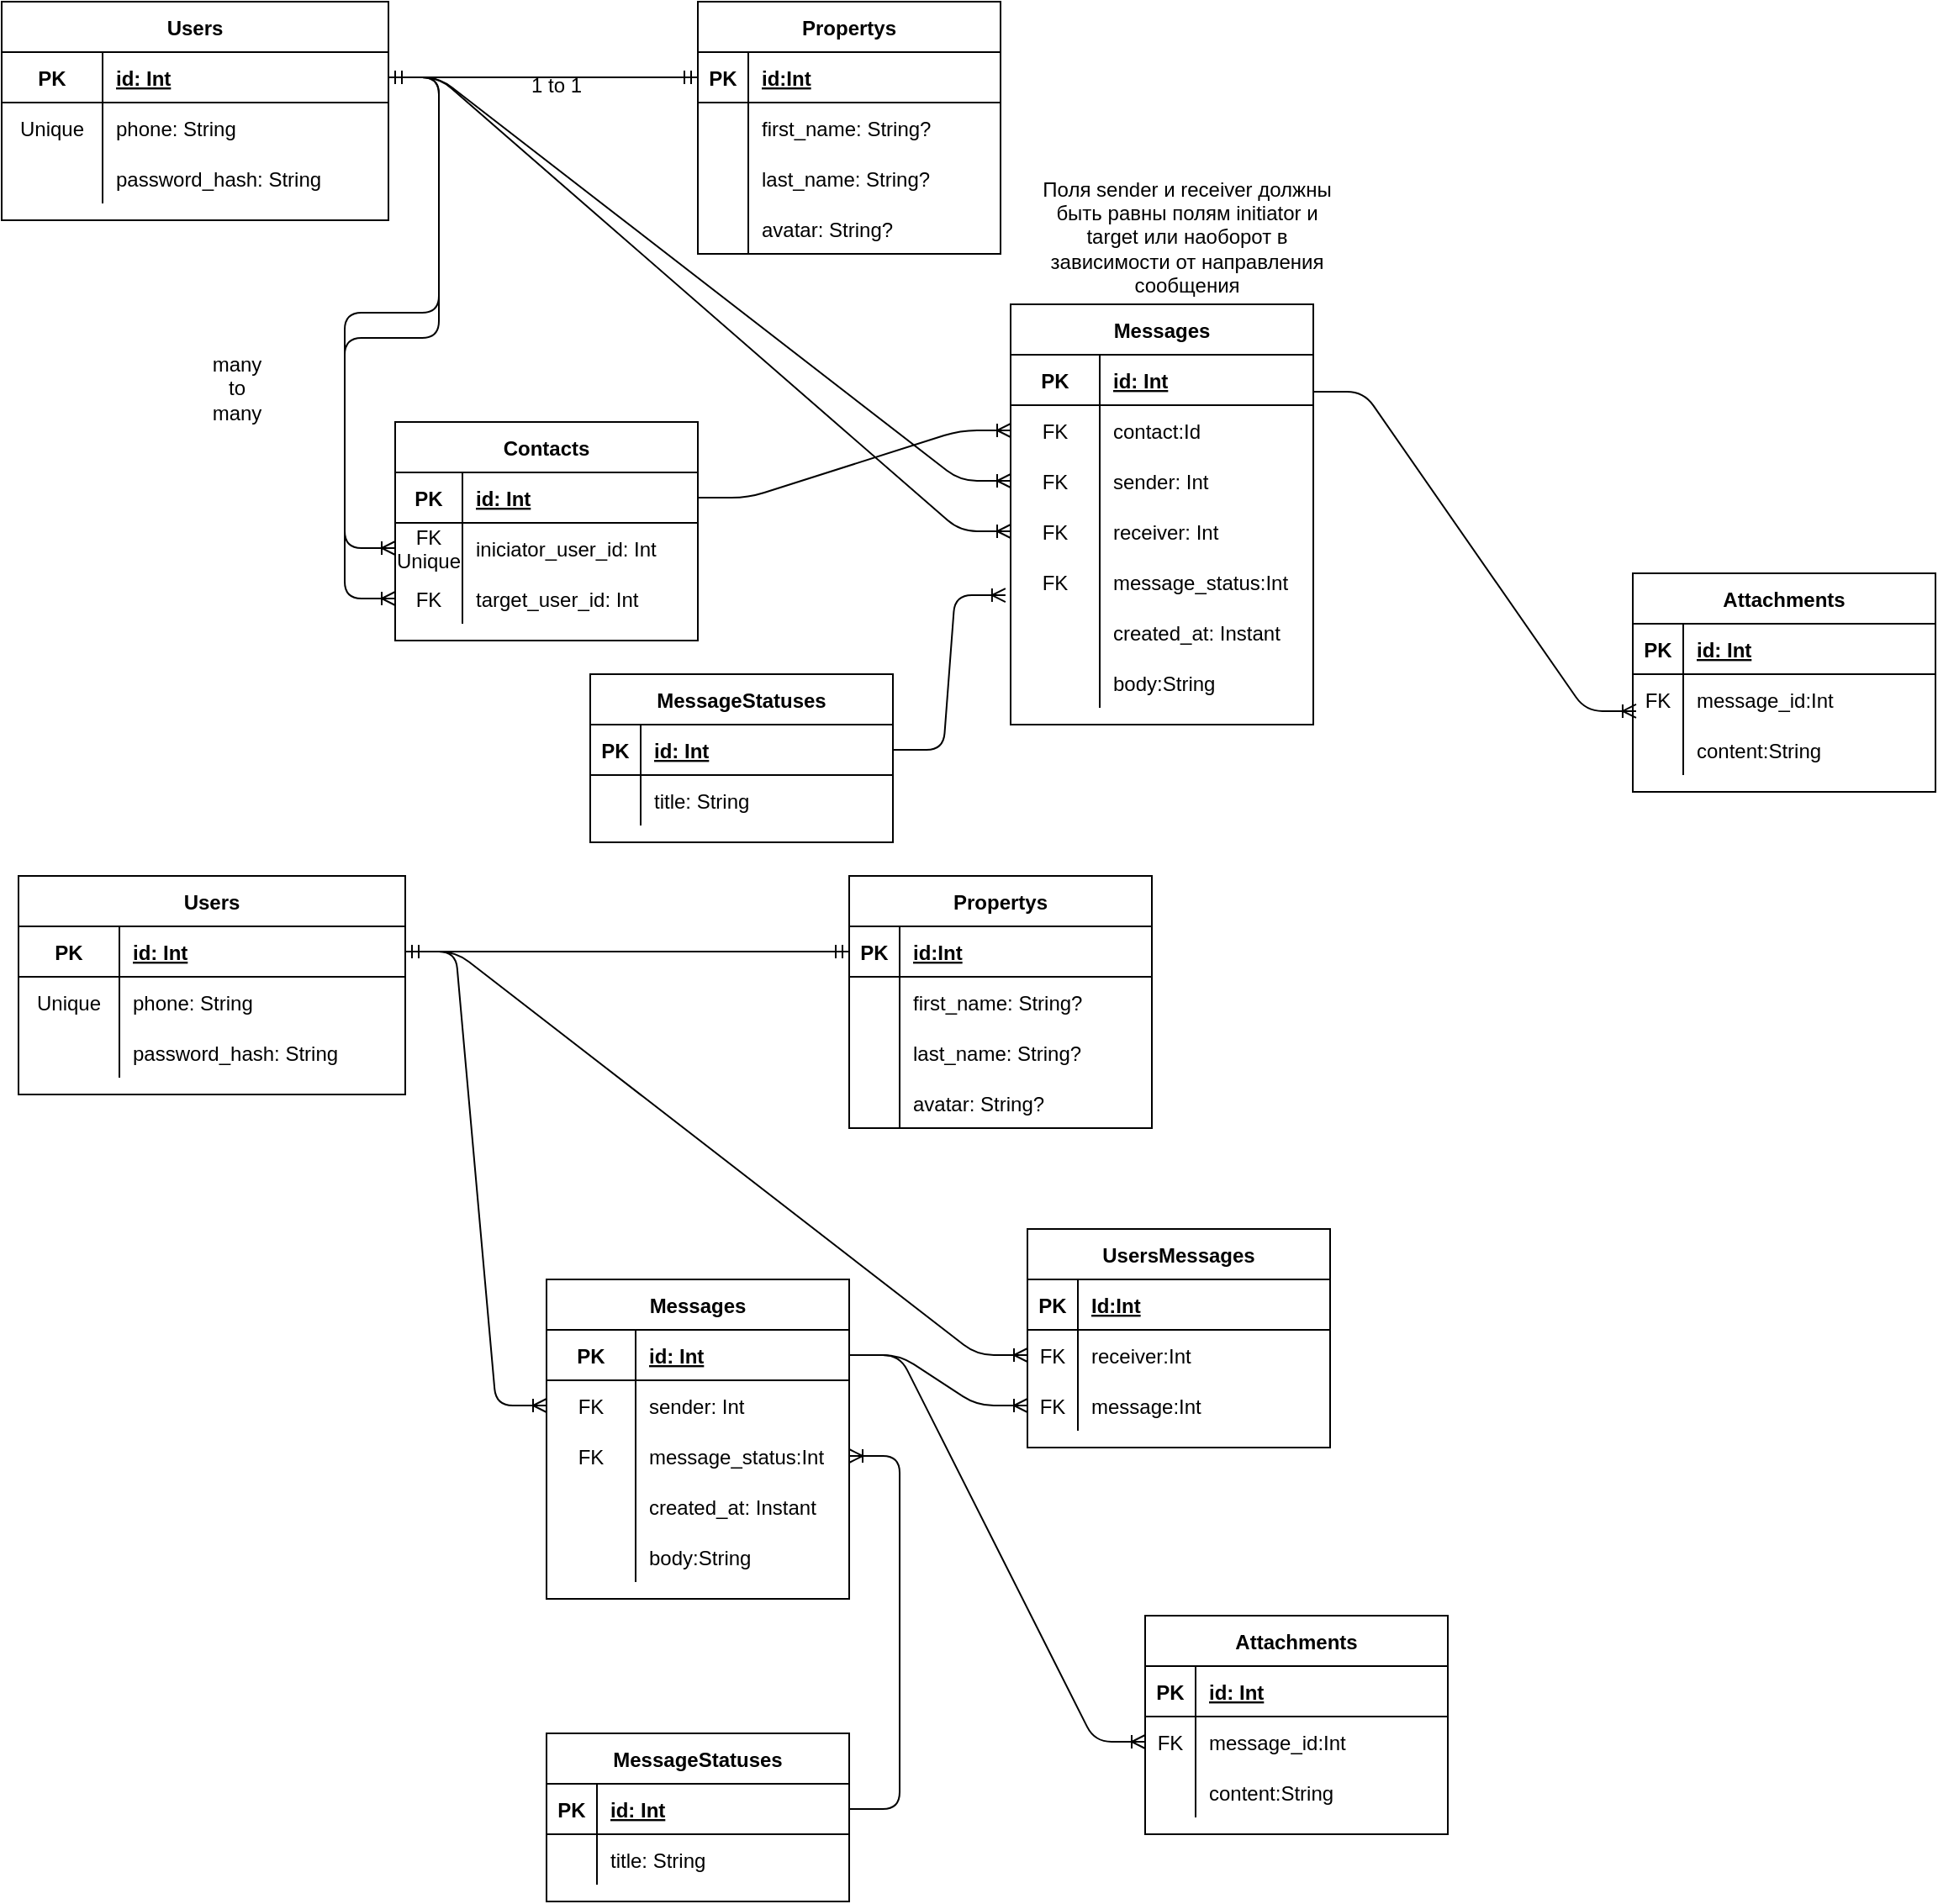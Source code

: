 <mxfile version="14.8.0" type="device"><diagram id="KFSCA-octiWMbHEE6VH0" name="Page-1"><mxGraphModel dx="2062" dy="1108" grid="1" gridSize="10" guides="1" tooltips="1" connect="1" arrows="1" fold="1" page="1" pageScale="1" pageWidth="827" pageHeight="1169" math="0" shadow="0"><root><mxCell id="0"/><mxCell id="1" parent="0"/><mxCell id="l3_LlBSA-koZEJz9eL80-1" value="Users" style="shape=table;startSize=30;container=1;collapsible=1;childLayout=tableLayout;fixedRows=1;rowLines=0;fontStyle=1;align=center;resizeLast=1;" parent="1" vertex="1"><mxGeometry width="230" height="130" as="geometry"/></mxCell><mxCell id="l3_LlBSA-koZEJz9eL80-2" value="" style="shape=partialRectangle;collapsible=0;dropTarget=0;pointerEvents=0;fillColor=none;top=0;left=0;bottom=1;right=0;points=[[0,0.5],[1,0.5]];portConstraint=eastwest;" parent="l3_LlBSA-koZEJz9eL80-1" vertex="1"><mxGeometry y="30" width="230" height="30" as="geometry"/></mxCell><mxCell id="l3_LlBSA-koZEJz9eL80-3" value="PK" style="shape=partialRectangle;connectable=0;fillColor=none;top=0;left=0;bottom=0;right=0;fontStyle=1;overflow=hidden;" parent="l3_LlBSA-koZEJz9eL80-2" vertex="1"><mxGeometry width="60" height="30" as="geometry"/></mxCell><mxCell id="l3_LlBSA-koZEJz9eL80-4" value="id: Int" style="shape=partialRectangle;connectable=0;fillColor=none;top=0;left=0;bottom=0;right=0;align=left;spacingLeft=6;fontStyle=5;overflow=hidden;" parent="l3_LlBSA-koZEJz9eL80-2" vertex="1"><mxGeometry x="60" width="170" height="30" as="geometry"/></mxCell><mxCell id="l3_LlBSA-koZEJz9eL80-5" value="" style="shape=partialRectangle;collapsible=0;dropTarget=0;pointerEvents=0;fillColor=none;top=0;left=0;bottom=0;right=0;points=[[0,0.5],[1,0.5]];portConstraint=eastwest;" parent="l3_LlBSA-koZEJz9eL80-1" vertex="1"><mxGeometry y="60" width="230" height="30" as="geometry"/></mxCell><mxCell id="l3_LlBSA-koZEJz9eL80-6" value="Unique" style="shape=partialRectangle;connectable=0;fillColor=none;top=0;left=0;bottom=0;right=0;editable=1;overflow=hidden;" parent="l3_LlBSA-koZEJz9eL80-5" vertex="1"><mxGeometry width="60" height="30" as="geometry"/></mxCell><mxCell id="l3_LlBSA-koZEJz9eL80-7" value="phone: String" style="shape=partialRectangle;connectable=0;fillColor=none;top=0;left=0;bottom=0;right=0;align=left;spacingLeft=6;overflow=hidden;" parent="l3_LlBSA-koZEJz9eL80-5" vertex="1"><mxGeometry x="60" width="170" height="30" as="geometry"/></mxCell><mxCell id="l3_LlBSA-koZEJz9eL80-23" value="" style="shape=partialRectangle;collapsible=0;dropTarget=0;pointerEvents=0;fillColor=none;top=0;left=0;bottom=0;right=0;points=[[0,0.5],[1,0.5]];portConstraint=eastwest;" parent="l3_LlBSA-koZEJz9eL80-1" vertex="1"><mxGeometry y="90" width="230" height="30" as="geometry"/></mxCell><mxCell id="l3_LlBSA-koZEJz9eL80-24" value="" style="shape=partialRectangle;connectable=0;fillColor=none;top=0;left=0;bottom=0;right=0;editable=1;overflow=hidden;" parent="l3_LlBSA-koZEJz9eL80-23" vertex="1"><mxGeometry width="60" height="30" as="geometry"/></mxCell><mxCell id="l3_LlBSA-koZEJz9eL80-25" value="password_hash: String" style="shape=partialRectangle;connectable=0;fillColor=none;top=0;left=0;bottom=0;right=0;align=left;spacingLeft=6;overflow=hidden;" parent="l3_LlBSA-koZEJz9eL80-23" vertex="1"><mxGeometry x="60" width="170" height="30" as="geometry"/></mxCell><mxCell id="l3_LlBSA-koZEJz9eL80-26" value="Attachments" style="shape=table;startSize=30;container=1;collapsible=1;childLayout=tableLayout;fixedRows=1;rowLines=0;fontStyle=1;align=center;resizeLast=1;" parent="1" vertex="1"><mxGeometry x="970" y="340" width="180" height="130" as="geometry"/></mxCell><mxCell id="l3_LlBSA-koZEJz9eL80-27" value="" style="shape=partialRectangle;collapsible=0;dropTarget=0;pointerEvents=0;fillColor=none;top=0;left=0;bottom=1;right=0;points=[[0,0.5],[1,0.5]];portConstraint=eastwest;" parent="l3_LlBSA-koZEJz9eL80-26" vertex="1"><mxGeometry y="30" width="180" height="30" as="geometry"/></mxCell><mxCell id="l3_LlBSA-koZEJz9eL80-28" value="PK" style="shape=partialRectangle;connectable=0;fillColor=none;top=0;left=0;bottom=0;right=0;fontStyle=1;overflow=hidden;" parent="l3_LlBSA-koZEJz9eL80-27" vertex="1"><mxGeometry width="30" height="30" as="geometry"/></mxCell><mxCell id="l3_LlBSA-koZEJz9eL80-29" value="id: Int" style="shape=partialRectangle;connectable=0;fillColor=none;top=0;left=0;bottom=0;right=0;align=left;spacingLeft=6;fontStyle=5;overflow=hidden;" parent="l3_LlBSA-koZEJz9eL80-27" vertex="1"><mxGeometry x="30" width="150" height="30" as="geometry"/></mxCell><mxCell id="l3_LlBSA-koZEJz9eL80-33" value="" style="shape=partialRectangle;collapsible=0;dropTarget=0;pointerEvents=0;fillColor=none;top=0;left=0;bottom=0;right=0;points=[[0,0.5],[1,0.5]];portConstraint=eastwest;" parent="l3_LlBSA-koZEJz9eL80-26" vertex="1"><mxGeometry y="60" width="180" height="30" as="geometry"/></mxCell><mxCell id="l3_LlBSA-koZEJz9eL80-34" value="FK" style="shape=partialRectangle;connectable=0;fillColor=none;top=0;left=0;bottom=0;right=0;editable=1;overflow=hidden;" parent="l3_LlBSA-koZEJz9eL80-33" vertex="1"><mxGeometry width="30" height="30" as="geometry"/></mxCell><mxCell id="l3_LlBSA-koZEJz9eL80-35" value="message_id:Int" style="shape=partialRectangle;connectable=0;fillColor=none;top=0;left=0;bottom=0;right=0;align=left;spacingLeft=6;overflow=hidden;" parent="l3_LlBSA-koZEJz9eL80-33" vertex="1"><mxGeometry x="30" width="150" height="30" as="geometry"/></mxCell><mxCell id="l3_LlBSA-koZEJz9eL80-30" value="" style="shape=partialRectangle;collapsible=0;dropTarget=0;pointerEvents=0;fillColor=none;top=0;left=0;bottom=0;right=0;points=[[0,0.5],[1,0.5]];portConstraint=eastwest;" parent="l3_LlBSA-koZEJz9eL80-26" vertex="1"><mxGeometry y="90" width="180" height="30" as="geometry"/></mxCell><mxCell id="l3_LlBSA-koZEJz9eL80-31" value="" style="shape=partialRectangle;connectable=0;fillColor=none;top=0;left=0;bottom=0;right=0;editable=1;overflow=hidden;" parent="l3_LlBSA-koZEJz9eL80-30" vertex="1"><mxGeometry width="30" height="30" as="geometry"/></mxCell><mxCell id="l3_LlBSA-koZEJz9eL80-32" value="content:String" style="shape=partialRectangle;connectable=0;fillColor=none;top=0;left=0;bottom=0;right=0;align=left;spacingLeft=6;overflow=hidden;" parent="l3_LlBSA-koZEJz9eL80-30" vertex="1"><mxGeometry x="30" width="150" height="30" as="geometry"/></mxCell><mxCell id="l3_LlBSA-koZEJz9eL80-53" value="Contacts" style="shape=table;startSize=30;container=1;collapsible=1;childLayout=tableLayout;fixedRows=1;rowLines=0;fontStyle=1;align=center;resizeLast=1;" parent="1" vertex="1"><mxGeometry x="234" y="250" width="180" height="130" as="geometry"/></mxCell><mxCell id="l3_LlBSA-koZEJz9eL80-54" value="" style="shape=partialRectangle;collapsible=0;dropTarget=0;pointerEvents=0;fillColor=none;top=0;left=0;bottom=1;right=0;points=[[0,0.5],[1,0.5]];portConstraint=eastwest;" parent="l3_LlBSA-koZEJz9eL80-53" vertex="1"><mxGeometry y="30" width="180" height="30" as="geometry"/></mxCell><mxCell id="l3_LlBSA-koZEJz9eL80-55" value="PK" style="shape=partialRectangle;connectable=0;fillColor=none;top=0;left=0;bottom=0;right=0;fontStyle=1;overflow=hidden;" parent="l3_LlBSA-koZEJz9eL80-54" vertex="1"><mxGeometry width="40" height="30" as="geometry"/></mxCell><mxCell id="l3_LlBSA-koZEJz9eL80-56" value="id: Int" style="shape=partialRectangle;connectable=0;fillColor=none;top=0;left=0;bottom=0;right=0;align=left;spacingLeft=6;fontStyle=5;overflow=hidden;" parent="l3_LlBSA-koZEJz9eL80-54" vertex="1"><mxGeometry x="40" width="140" height="30" as="geometry"/></mxCell><mxCell id="l3_LlBSA-koZEJz9eL80-57" value="" style="shape=partialRectangle;collapsible=0;dropTarget=0;pointerEvents=0;fillColor=none;top=0;left=0;bottom=0;right=0;points=[[0,0.5],[1,0.5]];portConstraint=eastwest;" parent="l3_LlBSA-koZEJz9eL80-53" vertex="1"><mxGeometry y="60" width="180" height="30" as="geometry"/></mxCell><mxCell id="l3_LlBSA-koZEJz9eL80-58" value="FK&#xA;Unique&#xA;" style="shape=partialRectangle;connectable=0;fillColor=none;top=0;left=0;bottom=0;right=0;editable=1;overflow=hidden;" parent="l3_LlBSA-koZEJz9eL80-57" vertex="1"><mxGeometry width="40" height="30" as="geometry"/></mxCell><mxCell id="l3_LlBSA-koZEJz9eL80-59" value="iniciator_user_id: Int" style="shape=partialRectangle;connectable=0;fillColor=none;top=0;left=0;bottom=0;right=0;align=left;spacingLeft=6;overflow=hidden;" parent="l3_LlBSA-koZEJz9eL80-57" vertex="1"><mxGeometry x="40" width="140" height="30" as="geometry"/></mxCell><mxCell id="l3_LlBSA-koZEJz9eL80-80" value="" style="shape=partialRectangle;collapsible=0;dropTarget=0;pointerEvents=0;fillColor=none;top=0;left=0;bottom=0;right=0;points=[[0,0.5],[1,0.5]];portConstraint=eastwest;" parent="l3_LlBSA-koZEJz9eL80-53" vertex="1"><mxGeometry y="90" width="180" height="30" as="geometry"/></mxCell><mxCell id="l3_LlBSA-koZEJz9eL80-81" value="FK" style="shape=partialRectangle;connectable=0;fillColor=none;top=0;left=0;bottom=0;right=0;fontStyle=0;overflow=hidden;" parent="l3_LlBSA-koZEJz9eL80-80" vertex="1"><mxGeometry width="40" height="30" as="geometry"/></mxCell><mxCell id="l3_LlBSA-koZEJz9eL80-82" value="target_user_id: Int" style="shape=partialRectangle;connectable=0;fillColor=none;top=0;left=0;bottom=0;right=0;align=left;spacingLeft=6;fontStyle=0;overflow=hidden;" parent="l3_LlBSA-koZEJz9eL80-80" vertex="1"><mxGeometry x="40" width="140" height="30" as="geometry"/></mxCell><mxCell id="l3_LlBSA-koZEJz9eL80-66" value="MessageStatuses" style="shape=table;startSize=30;container=1;collapsible=1;childLayout=tableLayout;fixedRows=1;rowLines=0;fontStyle=1;align=center;resizeLast=1;" parent="1" vertex="1"><mxGeometry x="350" y="400" width="180" height="100" as="geometry"/></mxCell><mxCell id="l3_LlBSA-koZEJz9eL80-67" value="" style="shape=partialRectangle;collapsible=0;dropTarget=0;pointerEvents=0;fillColor=none;top=0;left=0;bottom=1;right=0;points=[[0,0.5],[1,0.5]];portConstraint=eastwest;" parent="l3_LlBSA-koZEJz9eL80-66" vertex="1"><mxGeometry y="30" width="180" height="30" as="geometry"/></mxCell><mxCell id="l3_LlBSA-koZEJz9eL80-68" value="PK" style="shape=partialRectangle;connectable=0;fillColor=none;top=0;left=0;bottom=0;right=0;fontStyle=1;overflow=hidden;" parent="l3_LlBSA-koZEJz9eL80-67" vertex="1"><mxGeometry width="30" height="30" as="geometry"/></mxCell><mxCell id="l3_LlBSA-koZEJz9eL80-69" value="id: Int" style="shape=partialRectangle;connectable=0;fillColor=none;top=0;left=0;bottom=0;right=0;align=left;spacingLeft=6;fontStyle=5;overflow=hidden;" parent="l3_LlBSA-koZEJz9eL80-67" vertex="1"><mxGeometry x="30" width="150" height="30" as="geometry"/></mxCell><mxCell id="l3_LlBSA-koZEJz9eL80-70" value="" style="shape=partialRectangle;collapsible=0;dropTarget=0;pointerEvents=0;fillColor=none;top=0;left=0;bottom=0;right=0;points=[[0,0.5],[1,0.5]];portConstraint=eastwest;" parent="l3_LlBSA-koZEJz9eL80-66" vertex="1"><mxGeometry y="60" width="180" height="30" as="geometry"/></mxCell><mxCell id="l3_LlBSA-koZEJz9eL80-71" value="" style="shape=partialRectangle;connectable=0;fillColor=none;top=0;left=0;bottom=0;right=0;editable=1;overflow=hidden;" parent="l3_LlBSA-koZEJz9eL80-70" vertex="1"><mxGeometry width="30" height="30" as="geometry"/></mxCell><mxCell id="l3_LlBSA-koZEJz9eL80-72" value="title: String" style="shape=partialRectangle;connectable=0;fillColor=none;top=0;left=0;bottom=0;right=0;align=left;spacingLeft=6;overflow=hidden;" parent="l3_LlBSA-koZEJz9eL80-70" vertex="1"><mxGeometry x="30" width="150" height="30" as="geometry"/></mxCell><mxCell id="l3_LlBSA-koZEJz9eL80-85" value="Messages" style="shape=table;startSize=30;container=1;collapsible=1;childLayout=tableLayout;fixedRows=1;rowLines=0;fontStyle=1;align=center;resizeLast=1;" parent="1" vertex="1"><mxGeometry x="600" y="180" width="180" height="250" as="geometry"/></mxCell><mxCell id="l3_LlBSA-koZEJz9eL80-86" value="" style="shape=partialRectangle;collapsible=0;dropTarget=0;pointerEvents=0;fillColor=none;top=0;left=0;bottom=1;right=0;points=[[0,0.5],[1,0.5]];portConstraint=eastwest;" parent="l3_LlBSA-koZEJz9eL80-85" vertex="1"><mxGeometry y="30" width="180" height="30" as="geometry"/></mxCell><mxCell id="l3_LlBSA-koZEJz9eL80-87" value="PK" style="shape=partialRectangle;connectable=0;fillColor=none;top=0;left=0;bottom=0;right=0;fontStyle=1;overflow=hidden;" parent="l3_LlBSA-koZEJz9eL80-86" vertex="1"><mxGeometry width="53" height="30" as="geometry"/></mxCell><mxCell id="l3_LlBSA-koZEJz9eL80-88" value="id: Int" style="shape=partialRectangle;connectable=0;fillColor=none;top=0;left=0;bottom=0;right=0;align=left;spacingLeft=6;fontStyle=5;overflow=hidden;" parent="l3_LlBSA-koZEJz9eL80-86" vertex="1"><mxGeometry x="53" width="127" height="30" as="geometry"/></mxCell><mxCell id="l3_LlBSA-koZEJz9eL80-95" value="" style="shape=partialRectangle;collapsible=0;dropTarget=0;pointerEvents=0;fillColor=none;top=0;left=0;bottom=0;right=0;points=[[0,0.5],[1,0.5]];portConstraint=eastwest;" parent="l3_LlBSA-koZEJz9eL80-85" vertex="1"><mxGeometry y="60" width="180" height="30" as="geometry"/></mxCell><mxCell id="l3_LlBSA-koZEJz9eL80-96" value="FK" style="shape=partialRectangle;connectable=0;fillColor=none;top=0;left=0;bottom=0;right=0;editable=1;overflow=hidden;" parent="l3_LlBSA-koZEJz9eL80-95" vertex="1"><mxGeometry width="53" height="30" as="geometry"/></mxCell><mxCell id="l3_LlBSA-koZEJz9eL80-97" value="contact:Id" style="shape=partialRectangle;connectable=0;fillColor=none;top=0;left=0;bottom=0;right=0;align=left;spacingLeft=6;overflow=hidden;" parent="l3_LlBSA-koZEJz9eL80-95" vertex="1"><mxGeometry x="53" width="127" height="30" as="geometry"/></mxCell><mxCell id="l3_LlBSA-koZEJz9eL80-92" value="" style="shape=partialRectangle;collapsible=0;dropTarget=0;pointerEvents=0;fillColor=none;top=0;left=0;bottom=0;right=0;points=[[0,0.5],[1,0.5]];portConstraint=eastwest;" parent="l3_LlBSA-koZEJz9eL80-85" vertex="1"><mxGeometry y="90" width="180" height="30" as="geometry"/></mxCell><mxCell id="l3_LlBSA-koZEJz9eL80-93" value="FK" style="shape=partialRectangle;connectable=0;fillColor=none;top=0;left=0;bottom=0;right=0;editable=1;overflow=hidden;" parent="l3_LlBSA-koZEJz9eL80-92" vertex="1"><mxGeometry width="53" height="30" as="geometry"/></mxCell><mxCell id="l3_LlBSA-koZEJz9eL80-94" value="sender: Int" style="shape=partialRectangle;connectable=0;fillColor=none;top=0;left=0;bottom=0;right=0;align=left;spacingLeft=6;overflow=hidden;" parent="l3_LlBSA-koZEJz9eL80-92" vertex="1"><mxGeometry x="53" width="127" height="30" as="geometry"/></mxCell><mxCell id="l3_LlBSA-koZEJz9eL80-89" value="" style="shape=partialRectangle;collapsible=0;dropTarget=0;pointerEvents=0;fillColor=none;top=0;left=0;bottom=0;right=0;points=[[0,0.5],[1,0.5]];portConstraint=eastwest;" parent="l3_LlBSA-koZEJz9eL80-85" vertex="1"><mxGeometry y="120" width="180" height="30" as="geometry"/></mxCell><mxCell id="l3_LlBSA-koZEJz9eL80-90" value="FK" style="shape=partialRectangle;connectable=0;fillColor=none;top=0;left=0;bottom=0;right=0;editable=1;overflow=hidden;" parent="l3_LlBSA-koZEJz9eL80-89" vertex="1"><mxGeometry width="53" height="30" as="geometry"/></mxCell><mxCell id="l3_LlBSA-koZEJz9eL80-91" value="receiver: Int" style="shape=partialRectangle;connectable=0;fillColor=none;top=0;left=0;bottom=0;right=0;align=left;spacingLeft=6;overflow=hidden;" parent="l3_LlBSA-koZEJz9eL80-89" vertex="1"><mxGeometry x="53" width="127" height="30" as="geometry"/></mxCell><mxCell id="yQxU5DdgzMvaWNa3JAv4-30" value="" style="shape=partialRectangle;collapsible=0;dropTarget=0;pointerEvents=0;fillColor=none;top=0;left=0;bottom=0;right=0;points=[[0,0.5],[1,0.5]];portConstraint=eastwest;" parent="l3_LlBSA-koZEJz9eL80-85" vertex="1"><mxGeometry y="150" width="180" height="30" as="geometry"/></mxCell><mxCell id="yQxU5DdgzMvaWNa3JAv4-31" value="FK" style="shape=partialRectangle;connectable=0;fillColor=none;top=0;left=0;bottom=0;right=0;editable=1;overflow=hidden;" parent="yQxU5DdgzMvaWNa3JAv4-30" vertex="1"><mxGeometry width="53" height="30" as="geometry"/></mxCell><mxCell id="yQxU5DdgzMvaWNa3JAv4-32" value="message_status:Int" style="shape=partialRectangle;connectable=0;fillColor=none;top=0;left=0;bottom=0;right=0;align=left;spacingLeft=6;overflow=hidden;" parent="yQxU5DdgzMvaWNa3JAv4-30" vertex="1"><mxGeometry x="53" width="127" height="30" as="geometry"/></mxCell><mxCell id="l3_LlBSA-koZEJz9eL80-60" value="" style="shape=partialRectangle;collapsible=0;dropTarget=0;pointerEvents=0;fillColor=none;top=0;left=0;bottom=0;right=0;points=[[0,0.5],[1,0.5]];portConstraint=eastwest;" parent="l3_LlBSA-koZEJz9eL80-85" vertex="1"><mxGeometry y="180" width="180" height="30" as="geometry"/></mxCell><mxCell id="l3_LlBSA-koZEJz9eL80-61" value="" style="shape=partialRectangle;connectable=0;fillColor=none;top=0;left=0;bottom=0;right=0;editable=1;overflow=hidden;" parent="l3_LlBSA-koZEJz9eL80-60" vertex="1"><mxGeometry width="53" height="30" as="geometry"/></mxCell><mxCell id="l3_LlBSA-koZEJz9eL80-62" value="created_at: Instant" style="shape=partialRectangle;connectable=0;fillColor=none;top=0;left=0;bottom=0;right=0;align=left;spacingLeft=6;overflow=hidden;" parent="l3_LlBSA-koZEJz9eL80-60" vertex="1"><mxGeometry x="53" width="127" height="30" as="geometry"/></mxCell><mxCell id="yQxU5DdgzMvaWNa3JAv4-43" value="" style="shape=partialRectangle;collapsible=0;dropTarget=0;pointerEvents=0;fillColor=none;top=0;left=0;bottom=0;right=0;points=[[0,0.5],[1,0.5]];portConstraint=eastwest;" parent="l3_LlBSA-koZEJz9eL80-85" vertex="1"><mxGeometry y="210" width="180" height="30" as="geometry"/></mxCell><mxCell id="yQxU5DdgzMvaWNa3JAv4-44" value="" style="shape=partialRectangle;connectable=0;fillColor=none;top=0;left=0;bottom=0;right=0;editable=1;overflow=hidden;" parent="yQxU5DdgzMvaWNa3JAv4-43" vertex="1"><mxGeometry width="53" height="30" as="geometry"/></mxCell><mxCell id="yQxU5DdgzMvaWNa3JAv4-45" value="body:String" style="shape=partialRectangle;connectable=0;fillColor=none;top=0;left=0;bottom=0;right=0;align=left;spacingLeft=6;overflow=hidden;" parent="yQxU5DdgzMvaWNa3JAv4-43" vertex="1"><mxGeometry x="53" width="127" height="30" as="geometry"/></mxCell><mxCell id="yQxU5DdgzMvaWNa3JAv4-1" value="Propertys" style="shape=table;startSize=30;container=1;collapsible=1;childLayout=tableLayout;fixedRows=1;rowLines=0;fontStyle=1;align=center;resizeLast=1;" parent="1" vertex="1"><mxGeometry x="414" width="180" height="150" as="geometry"/></mxCell><mxCell id="yQxU5DdgzMvaWNa3JAv4-2" value="" style="shape=partialRectangle;collapsible=0;dropTarget=0;pointerEvents=0;fillColor=none;top=0;left=0;bottom=1;right=0;points=[[0,0.5],[1,0.5]];portConstraint=eastwest;" parent="yQxU5DdgzMvaWNa3JAv4-1" vertex="1"><mxGeometry y="30" width="180" height="30" as="geometry"/></mxCell><mxCell id="yQxU5DdgzMvaWNa3JAv4-3" value="PK" style="shape=partialRectangle;connectable=0;fillColor=none;top=0;left=0;bottom=0;right=0;fontStyle=1;overflow=hidden;" parent="yQxU5DdgzMvaWNa3JAv4-2" vertex="1"><mxGeometry width="30" height="30" as="geometry"/></mxCell><mxCell id="yQxU5DdgzMvaWNa3JAv4-4" value="id:Int" style="shape=partialRectangle;connectable=0;fillColor=none;top=0;left=0;bottom=0;right=0;align=left;spacingLeft=6;fontStyle=5;overflow=hidden;" parent="yQxU5DdgzMvaWNa3JAv4-2" vertex="1"><mxGeometry x="30" width="150" height="30" as="geometry"/></mxCell><mxCell id="yQxU5DdgzMvaWNa3JAv4-5" value="" style="shape=partialRectangle;collapsible=0;dropTarget=0;pointerEvents=0;fillColor=none;top=0;left=0;bottom=0;right=0;points=[[0,0.5],[1,0.5]];portConstraint=eastwest;" parent="yQxU5DdgzMvaWNa3JAv4-1" vertex="1"><mxGeometry y="60" width="180" height="30" as="geometry"/></mxCell><mxCell id="yQxU5DdgzMvaWNa3JAv4-6" value="" style="shape=partialRectangle;connectable=0;fillColor=none;top=0;left=0;bottom=0;right=0;editable=1;overflow=hidden;" parent="yQxU5DdgzMvaWNa3JAv4-5" vertex="1"><mxGeometry width="30" height="30" as="geometry"/></mxCell><mxCell id="yQxU5DdgzMvaWNa3JAv4-7" value="first_name: String?" style="shape=partialRectangle;connectable=0;fillColor=none;top=0;left=0;bottom=0;right=0;align=left;spacingLeft=6;overflow=hidden;" parent="yQxU5DdgzMvaWNa3JAv4-5" vertex="1"><mxGeometry x="30" width="150" height="30" as="geometry"/></mxCell><mxCell id="yQxU5DdgzMvaWNa3JAv4-8" value="" style="shape=partialRectangle;collapsible=0;dropTarget=0;pointerEvents=0;fillColor=none;top=0;left=0;bottom=0;right=0;points=[[0,0.5],[1,0.5]];portConstraint=eastwest;" parent="yQxU5DdgzMvaWNa3JAv4-1" vertex="1"><mxGeometry y="90" width="180" height="30" as="geometry"/></mxCell><mxCell id="yQxU5DdgzMvaWNa3JAv4-9" value="" style="shape=partialRectangle;connectable=0;fillColor=none;top=0;left=0;bottom=0;right=0;editable=1;overflow=hidden;" parent="yQxU5DdgzMvaWNa3JAv4-8" vertex="1"><mxGeometry width="30" height="30" as="geometry"/></mxCell><mxCell id="yQxU5DdgzMvaWNa3JAv4-10" value="last_name: String?" style="shape=partialRectangle;connectable=0;fillColor=none;top=0;left=0;bottom=0;right=0;align=left;spacingLeft=6;overflow=hidden;" parent="yQxU5DdgzMvaWNa3JAv4-8" vertex="1"><mxGeometry x="30" width="150" height="30" as="geometry"/></mxCell><mxCell id="yQxU5DdgzMvaWNa3JAv4-11" value="" style="shape=partialRectangle;collapsible=0;dropTarget=0;pointerEvents=0;fillColor=none;top=0;left=0;bottom=0;right=0;points=[[0,0.5],[1,0.5]];portConstraint=eastwest;" parent="yQxU5DdgzMvaWNa3JAv4-1" vertex="1"><mxGeometry y="120" width="180" height="30" as="geometry"/></mxCell><mxCell id="yQxU5DdgzMvaWNa3JAv4-12" value="" style="shape=partialRectangle;connectable=0;fillColor=none;top=0;left=0;bottom=0;right=0;editable=1;overflow=hidden;" parent="yQxU5DdgzMvaWNa3JAv4-11" vertex="1"><mxGeometry width="30" height="30" as="geometry"/></mxCell><mxCell id="yQxU5DdgzMvaWNa3JAv4-13" value="avatar: String?" style="shape=partialRectangle;connectable=0;fillColor=none;top=0;left=0;bottom=0;right=0;align=left;spacingLeft=6;overflow=hidden;" parent="yQxU5DdgzMvaWNa3JAv4-11" vertex="1"><mxGeometry x="30" width="150" height="30" as="geometry"/></mxCell><mxCell id="yQxU5DdgzMvaWNa3JAv4-19" value="" style="edgeStyle=entityRelationEdgeStyle;fontSize=12;html=1;endArrow=ERmandOne;startArrow=ERmandOne;" parent="1" source="l3_LlBSA-koZEJz9eL80-2" target="yQxU5DdgzMvaWNa3JAv4-2" edge="1"><mxGeometry width="100" height="100" relative="1" as="geometry"><mxPoint x="780" y="590" as="sourcePoint"/><mxPoint x="880" y="490" as="targetPoint"/></mxGeometry></mxCell><mxCell id="yQxU5DdgzMvaWNa3JAv4-21" value="" style="edgeStyle=entityRelationEdgeStyle;fontSize=12;html=1;endArrow=ERoneToMany;exitX=1;exitY=0.5;exitDx=0;exitDy=0;" parent="1" source="l3_LlBSA-koZEJz9eL80-2" target="l3_LlBSA-koZEJz9eL80-57" edge="1"><mxGeometry width="100" height="100" relative="1" as="geometry"><mxPoint x="780" y="590" as="sourcePoint"/><mxPoint x="880" y="490" as="targetPoint"/></mxGeometry></mxCell><mxCell id="yQxU5DdgzMvaWNa3JAv4-22" value="" style="edgeStyle=entityRelationEdgeStyle;fontSize=12;html=1;endArrow=ERoneToMany;entryX=0;entryY=0.5;entryDx=0;entryDy=0;" parent="1" source="l3_LlBSA-koZEJz9eL80-2" target="l3_LlBSA-koZEJz9eL80-80" edge="1"><mxGeometry width="100" height="100" relative="1" as="geometry"><mxPoint x="780" y="590" as="sourcePoint"/><mxPoint x="880" y="490" as="targetPoint"/></mxGeometry></mxCell><mxCell id="yQxU5DdgzMvaWNa3JAv4-23" value="" style="edgeStyle=entityRelationEdgeStyle;fontSize=12;html=1;endArrow=ERoneToMany;" parent="1" source="l3_LlBSA-koZEJz9eL80-54" target="l3_LlBSA-koZEJz9eL80-95" edge="1"><mxGeometry width="100" height="100" relative="1" as="geometry"><mxPoint x="780" y="590" as="sourcePoint"/><mxPoint x="880" y="490" as="targetPoint"/></mxGeometry></mxCell><mxCell id="yQxU5DdgzMvaWNa3JAv4-34" value="" style="edgeStyle=entityRelationEdgeStyle;fontSize=12;html=1;endArrow=ERoneToMany;entryX=-0.017;entryY=0.767;entryDx=0;entryDy=0;entryPerimeter=0;exitX=1;exitY=0.5;exitDx=0;exitDy=0;" parent="1" source="l3_LlBSA-koZEJz9eL80-67" target="yQxU5DdgzMvaWNa3JAv4-30" edge="1"><mxGeometry width="100" height="100" relative="1" as="geometry"><mxPoint x="780" y="590" as="sourcePoint"/><mxPoint x="760" y="410" as="targetPoint"/></mxGeometry></mxCell><mxCell id="yQxU5DdgzMvaWNa3JAv4-35" value="" style="edgeStyle=entityRelationEdgeStyle;fontSize=12;html=1;endArrow=ERoneToMany;entryX=0.011;entryY=0.733;entryDx=0;entryDy=0;entryPerimeter=0;exitX=1;exitY=0.733;exitDx=0;exitDy=0;exitPerimeter=0;" parent="1" source="l3_LlBSA-koZEJz9eL80-86" target="l3_LlBSA-koZEJz9eL80-33" edge="1"><mxGeometry width="100" height="100" relative="1" as="geometry"><mxPoint x="960" y="300" as="sourcePoint"/><mxPoint x="1130" y="410" as="targetPoint"/></mxGeometry></mxCell><mxCell id="yQxU5DdgzMvaWNa3JAv4-36" value="" style="edgeStyle=entityRelationEdgeStyle;fontSize=12;html=1;endArrow=ERoneToMany;" parent="1" source="l3_LlBSA-koZEJz9eL80-2" target="l3_LlBSA-koZEJz9eL80-92" edge="1"><mxGeometry width="100" height="100" relative="1" as="geometry"><mxPoint x="780" y="590" as="sourcePoint"/><mxPoint x="880" y="490" as="targetPoint"/></mxGeometry></mxCell><mxCell id="yQxU5DdgzMvaWNa3JAv4-37" value="" style="edgeStyle=entityRelationEdgeStyle;fontSize=12;html=1;endArrow=ERoneToMany;" parent="1" source="l3_LlBSA-koZEJz9eL80-2" target="l3_LlBSA-koZEJz9eL80-89" edge="1"><mxGeometry width="100" height="100" relative="1" as="geometry"><mxPoint x="780" y="590" as="sourcePoint"/><mxPoint x="880" y="490" as="targetPoint"/></mxGeometry></mxCell><mxCell id="yQxU5DdgzMvaWNa3JAv4-38" value="&lt;span class=&quot;VIiyi&quot; lang=&quot;en&quot;&gt;&lt;span class=&quot;JLqJ4b ChMk0b&quot;&gt;&lt;span&gt;Поля sender и &lt;/span&gt;&lt;/span&gt;&lt;/span&gt;&lt;span class=&quot;VIiyi&quot; lang=&quot;en&quot;&gt;&lt;span class=&quot;JLqJ4b ChMk0b&quot;&gt;&lt;span&gt;receiver должны быть равны полям initiator и target или наоборот в зависимости от направления сообщения&lt;br&gt;&lt;/span&gt;&lt;/span&gt;&lt;/span&gt;" style="text;html=1;strokeColor=none;fillColor=none;align=center;verticalAlign=middle;whiteSpace=wrap;rounded=0;" parent="1" vertex="1"><mxGeometry x="610" y="110" width="190" height="60" as="geometry"/></mxCell><mxCell id="yQxU5DdgzMvaWNa3JAv4-39" value="1 to 1" style="text;html=1;strokeColor=none;fillColor=none;align=center;verticalAlign=middle;whiteSpace=wrap;rounded=0;" parent="1" vertex="1"><mxGeometry x="310" y="40" width="40" height="20" as="geometry"/></mxCell><mxCell id="yQxU5DdgzMvaWNa3JAv4-40" value="many to many" style="text;html=1;strokeColor=none;fillColor=none;align=center;verticalAlign=middle;whiteSpace=wrap;rounded=0;" parent="1" vertex="1"><mxGeometry x="120" y="220" width="40" height="20" as="geometry"/></mxCell><mxCell id="jjygHBV3W-Q9QOkdLnp7-1" value="Users" style="shape=table;startSize=30;container=1;collapsible=1;childLayout=tableLayout;fixedRows=1;rowLines=0;fontStyle=1;align=center;resizeLast=1;" vertex="1" parent="1"><mxGeometry x="10" y="520" width="230" height="130" as="geometry"/></mxCell><mxCell id="jjygHBV3W-Q9QOkdLnp7-2" value="" style="shape=partialRectangle;collapsible=0;dropTarget=0;pointerEvents=0;fillColor=none;top=0;left=0;bottom=1;right=0;points=[[0,0.5],[1,0.5]];portConstraint=eastwest;" vertex="1" parent="jjygHBV3W-Q9QOkdLnp7-1"><mxGeometry y="30" width="230" height="30" as="geometry"/></mxCell><mxCell id="jjygHBV3W-Q9QOkdLnp7-3" value="PK" style="shape=partialRectangle;connectable=0;fillColor=none;top=0;left=0;bottom=0;right=0;fontStyle=1;overflow=hidden;" vertex="1" parent="jjygHBV3W-Q9QOkdLnp7-2"><mxGeometry width="60" height="30" as="geometry"/></mxCell><mxCell id="jjygHBV3W-Q9QOkdLnp7-4" value="id: Int" style="shape=partialRectangle;connectable=0;fillColor=none;top=0;left=0;bottom=0;right=0;align=left;spacingLeft=6;fontStyle=5;overflow=hidden;" vertex="1" parent="jjygHBV3W-Q9QOkdLnp7-2"><mxGeometry x="60" width="170" height="30" as="geometry"/></mxCell><mxCell id="jjygHBV3W-Q9QOkdLnp7-5" value="" style="shape=partialRectangle;collapsible=0;dropTarget=0;pointerEvents=0;fillColor=none;top=0;left=0;bottom=0;right=0;points=[[0,0.5],[1,0.5]];portConstraint=eastwest;" vertex="1" parent="jjygHBV3W-Q9QOkdLnp7-1"><mxGeometry y="60" width="230" height="30" as="geometry"/></mxCell><mxCell id="jjygHBV3W-Q9QOkdLnp7-6" value="Unique" style="shape=partialRectangle;connectable=0;fillColor=none;top=0;left=0;bottom=0;right=0;editable=1;overflow=hidden;" vertex="1" parent="jjygHBV3W-Q9QOkdLnp7-5"><mxGeometry width="60" height="30" as="geometry"/></mxCell><mxCell id="jjygHBV3W-Q9QOkdLnp7-7" value="phone: String" style="shape=partialRectangle;connectable=0;fillColor=none;top=0;left=0;bottom=0;right=0;align=left;spacingLeft=6;overflow=hidden;" vertex="1" parent="jjygHBV3W-Q9QOkdLnp7-5"><mxGeometry x="60" width="170" height="30" as="geometry"/></mxCell><mxCell id="jjygHBV3W-Q9QOkdLnp7-8" value="" style="shape=partialRectangle;collapsible=0;dropTarget=0;pointerEvents=0;fillColor=none;top=0;left=0;bottom=0;right=0;points=[[0,0.5],[1,0.5]];portConstraint=eastwest;" vertex="1" parent="jjygHBV3W-Q9QOkdLnp7-1"><mxGeometry y="90" width="230" height="30" as="geometry"/></mxCell><mxCell id="jjygHBV3W-Q9QOkdLnp7-9" value="" style="shape=partialRectangle;connectable=0;fillColor=none;top=0;left=0;bottom=0;right=0;editable=1;overflow=hidden;" vertex="1" parent="jjygHBV3W-Q9QOkdLnp7-8"><mxGeometry width="60" height="30" as="geometry"/></mxCell><mxCell id="jjygHBV3W-Q9QOkdLnp7-10" value="password_hash: String" style="shape=partialRectangle;connectable=0;fillColor=none;top=0;left=0;bottom=0;right=0;align=left;spacingLeft=6;overflow=hidden;" vertex="1" parent="jjygHBV3W-Q9QOkdLnp7-8"><mxGeometry x="60" width="170" height="30" as="geometry"/></mxCell><mxCell id="jjygHBV3W-Q9QOkdLnp7-11" value="Messages" style="shape=table;startSize=30;container=1;collapsible=1;childLayout=tableLayout;fixedRows=1;rowLines=0;fontStyle=1;align=center;resizeLast=1;" vertex="1" parent="1"><mxGeometry x="324" y="760" width="180" height="190" as="geometry"/></mxCell><mxCell id="jjygHBV3W-Q9QOkdLnp7-12" value="" style="shape=partialRectangle;collapsible=0;dropTarget=0;pointerEvents=0;fillColor=none;top=0;left=0;bottom=1;right=0;points=[[0,0.5],[1,0.5]];portConstraint=eastwest;" vertex="1" parent="jjygHBV3W-Q9QOkdLnp7-11"><mxGeometry y="30" width="180" height="30" as="geometry"/></mxCell><mxCell id="jjygHBV3W-Q9QOkdLnp7-13" value="PK" style="shape=partialRectangle;connectable=0;fillColor=none;top=0;left=0;bottom=0;right=0;fontStyle=1;overflow=hidden;" vertex="1" parent="jjygHBV3W-Q9QOkdLnp7-12"><mxGeometry width="53" height="30" as="geometry"/></mxCell><mxCell id="jjygHBV3W-Q9QOkdLnp7-14" value="id: Int" style="shape=partialRectangle;connectable=0;fillColor=none;top=0;left=0;bottom=0;right=0;align=left;spacingLeft=6;fontStyle=5;overflow=hidden;" vertex="1" parent="jjygHBV3W-Q9QOkdLnp7-12"><mxGeometry x="53" width="127" height="30" as="geometry"/></mxCell><mxCell id="jjygHBV3W-Q9QOkdLnp7-18" value="" style="shape=partialRectangle;collapsible=0;dropTarget=0;pointerEvents=0;fillColor=none;top=0;left=0;bottom=0;right=0;points=[[0,0.5],[1,0.5]];portConstraint=eastwest;" vertex="1" parent="jjygHBV3W-Q9QOkdLnp7-11"><mxGeometry y="60" width="180" height="30" as="geometry"/></mxCell><mxCell id="jjygHBV3W-Q9QOkdLnp7-19" value="FK" style="shape=partialRectangle;connectable=0;fillColor=none;top=0;left=0;bottom=0;right=0;editable=1;overflow=hidden;" vertex="1" parent="jjygHBV3W-Q9QOkdLnp7-18"><mxGeometry width="53" height="30" as="geometry"/></mxCell><mxCell id="jjygHBV3W-Q9QOkdLnp7-20" value="sender: Int" style="shape=partialRectangle;connectable=0;fillColor=none;top=0;left=0;bottom=0;right=0;align=left;spacingLeft=6;overflow=hidden;" vertex="1" parent="jjygHBV3W-Q9QOkdLnp7-18"><mxGeometry x="53" width="127" height="30" as="geometry"/></mxCell><mxCell id="jjygHBV3W-Q9QOkdLnp7-24" value="" style="shape=partialRectangle;collapsible=0;dropTarget=0;pointerEvents=0;fillColor=none;top=0;left=0;bottom=0;right=0;points=[[0,0.5],[1,0.5]];portConstraint=eastwest;" vertex="1" parent="jjygHBV3W-Q9QOkdLnp7-11"><mxGeometry y="90" width="180" height="30" as="geometry"/></mxCell><mxCell id="jjygHBV3W-Q9QOkdLnp7-25" value="FK" style="shape=partialRectangle;connectable=0;fillColor=none;top=0;left=0;bottom=0;right=0;editable=1;overflow=hidden;" vertex="1" parent="jjygHBV3W-Q9QOkdLnp7-24"><mxGeometry width="53" height="30" as="geometry"/></mxCell><mxCell id="jjygHBV3W-Q9QOkdLnp7-26" value="message_status:Int" style="shape=partialRectangle;connectable=0;fillColor=none;top=0;left=0;bottom=0;right=0;align=left;spacingLeft=6;overflow=hidden;" vertex="1" parent="jjygHBV3W-Q9QOkdLnp7-24"><mxGeometry x="53" width="127" height="30" as="geometry"/></mxCell><mxCell id="jjygHBV3W-Q9QOkdLnp7-27" value="" style="shape=partialRectangle;collapsible=0;dropTarget=0;pointerEvents=0;fillColor=none;top=0;left=0;bottom=0;right=0;points=[[0,0.5],[1,0.5]];portConstraint=eastwest;" vertex="1" parent="jjygHBV3W-Q9QOkdLnp7-11"><mxGeometry y="120" width="180" height="30" as="geometry"/></mxCell><mxCell id="jjygHBV3W-Q9QOkdLnp7-28" value="" style="shape=partialRectangle;connectable=0;fillColor=none;top=0;left=0;bottom=0;right=0;editable=1;overflow=hidden;" vertex="1" parent="jjygHBV3W-Q9QOkdLnp7-27"><mxGeometry width="53" height="30" as="geometry"/></mxCell><mxCell id="jjygHBV3W-Q9QOkdLnp7-29" value="created_at: Instant" style="shape=partialRectangle;connectable=0;fillColor=none;top=0;left=0;bottom=0;right=0;align=left;spacingLeft=6;overflow=hidden;" vertex="1" parent="jjygHBV3W-Q9QOkdLnp7-27"><mxGeometry x="53" width="127" height="30" as="geometry"/></mxCell><mxCell id="jjygHBV3W-Q9QOkdLnp7-30" value="" style="shape=partialRectangle;collapsible=0;dropTarget=0;pointerEvents=0;fillColor=none;top=0;left=0;bottom=0;right=0;points=[[0,0.5],[1,0.5]];portConstraint=eastwest;" vertex="1" parent="jjygHBV3W-Q9QOkdLnp7-11"><mxGeometry y="150" width="180" height="30" as="geometry"/></mxCell><mxCell id="jjygHBV3W-Q9QOkdLnp7-31" value="" style="shape=partialRectangle;connectable=0;fillColor=none;top=0;left=0;bottom=0;right=0;editable=1;overflow=hidden;" vertex="1" parent="jjygHBV3W-Q9QOkdLnp7-30"><mxGeometry width="53" height="30" as="geometry"/></mxCell><mxCell id="jjygHBV3W-Q9QOkdLnp7-32" value="body:String" style="shape=partialRectangle;connectable=0;fillColor=none;top=0;left=0;bottom=0;right=0;align=left;spacingLeft=6;overflow=hidden;" vertex="1" parent="jjygHBV3W-Q9QOkdLnp7-30"><mxGeometry x="53" width="127" height="30" as="geometry"/></mxCell><mxCell id="jjygHBV3W-Q9QOkdLnp7-33" value="UsersMessages" style="shape=table;startSize=30;container=1;collapsible=1;childLayout=tableLayout;fixedRows=1;rowLines=0;fontStyle=1;align=center;resizeLast=1;" vertex="1" parent="1"><mxGeometry x="610" y="730" width="180" height="130" as="geometry"/></mxCell><mxCell id="jjygHBV3W-Q9QOkdLnp7-34" value="" style="shape=partialRectangle;collapsible=0;dropTarget=0;pointerEvents=0;fillColor=none;top=0;left=0;bottom=1;right=0;points=[[0,0.5],[1,0.5]];portConstraint=eastwest;" vertex="1" parent="jjygHBV3W-Q9QOkdLnp7-33"><mxGeometry y="30" width="180" height="30" as="geometry"/></mxCell><mxCell id="jjygHBV3W-Q9QOkdLnp7-35" value="PK" style="shape=partialRectangle;connectable=0;fillColor=none;top=0;left=0;bottom=0;right=0;fontStyle=1;overflow=hidden;" vertex="1" parent="jjygHBV3W-Q9QOkdLnp7-34"><mxGeometry width="30" height="30" as="geometry"/></mxCell><mxCell id="jjygHBV3W-Q9QOkdLnp7-36" value="Id:Int" style="shape=partialRectangle;connectable=0;fillColor=none;top=0;left=0;bottom=0;right=0;align=left;spacingLeft=6;fontStyle=5;overflow=hidden;" vertex="1" parent="jjygHBV3W-Q9QOkdLnp7-34"><mxGeometry x="30" width="150" height="30" as="geometry"/></mxCell><mxCell id="jjygHBV3W-Q9QOkdLnp7-37" value="" style="shape=partialRectangle;collapsible=0;dropTarget=0;pointerEvents=0;fillColor=none;top=0;left=0;bottom=0;right=0;points=[[0,0.5],[1,0.5]];portConstraint=eastwest;" vertex="1" parent="jjygHBV3W-Q9QOkdLnp7-33"><mxGeometry y="60" width="180" height="30" as="geometry"/></mxCell><mxCell id="jjygHBV3W-Q9QOkdLnp7-38" value="FK" style="shape=partialRectangle;connectable=0;fillColor=none;top=0;left=0;bottom=0;right=0;editable=1;overflow=hidden;" vertex="1" parent="jjygHBV3W-Q9QOkdLnp7-37"><mxGeometry width="30" height="30" as="geometry"/></mxCell><mxCell id="jjygHBV3W-Q9QOkdLnp7-39" value="receiver:Int" style="shape=partialRectangle;connectable=0;fillColor=none;top=0;left=0;bottom=0;right=0;align=left;spacingLeft=6;overflow=hidden;" vertex="1" parent="jjygHBV3W-Q9QOkdLnp7-37"><mxGeometry x="30" width="150" height="30" as="geometry"/></mxCell><mxCell id="jjygHBV3W-Q9QOkdLnp7-40" value="" style="shape=partialRectangle;collapsible=0;dropTarget=0;pointerEvents=0;fillColor=none;top=0;left=0;bottom=0;right=0;points=[[0,0.5],[1,0.5]];portConstraint=eastwest;" vertex="1" parent="jjygHBV3W-Q9QOkdLnp7-33"><mxGeometry y="90" width="180" height="30" as="geometry"/></mxCell><mxCell id="jjygHBV3W-Q9QOkdLnp7-41" value="FK" style="shape=partialRectangle;connectable=0;fillColor=none;top=0;left=0;bottom=0;right=0;editable=1;overflow=hidden;" vertex="1" parent="jjygHBV3W-Q9QOkdLnp7-40"><mxGeometry width="30" height="30" as="geometry"/></mxCell><mxCell id="jjygHBV3W-Q9QOkdLnp7-42" value="message:Int" style="shape=partialRectangle;connectable=0;fillColor=none;top=0;left=0;bottom=0;right=0;align=left;spacingLeft=6;overflow=hidden;" vertex="1" parent="jjygHBV3W-Q9QOkdLnp7-40"><mxGeometry x="30" width="150" height="30" as="geometry"/></mxCell><mxCell id="jjygHBV3W-Q9QOkdLnp7-46" value="" style="edgeStyle=entityRelationEdgeStyle;fontSize=12;html=1;endArrow=ERoneToMany;exitX=1;exitY=0.5;exitDx=0;exitDy=0;" edge="1" parent="1" source="jjygHBV3W-Q9QOkdLnp7-12" target="jjygHBV3W-Q9QOkdLnp7-40"><mxGeometry width="100" height="100" relative="1" as="geometry"><mxPoint x="780" y="630" as="sourcePoint"/><mxPoint x="880" y="530" as="targetPoint"/></mxGeometry></mxCell><mxCell id="jjygHBV3W-Q9QOkdLnp7-47" value="" style="edgeStyle=entityRelationEdgeStyle;fontSize=12;html=1;endArrow=ERoneToMany;" edge="1" parent="1" source="jjygHBV3W-Q9QOkdLnp7-2" target="jjygHBV3W-Q9QOkdLnp7-18"><mxGeometry width="100" height="100" relative="1" as="geometry"><mxPoint x="780" y="630" as="sourcePoint"/><mxPoint x="880" y="530" as="targetPoint"/></mxGeometry></mxCell><mxCell id="jjygHBV3W-Q9QOkdLnp7-58" value="" style="edgeStyle=entityRelationEdgeStyle;fontSize=12;html=1;endArrow=ERoneToMany;" edge="1" parent="1" source="jjygHBV3W-Q9QOkdLnp7-2" target="jjygHBV3W-Q9QOkdLnp7-37"><mxGeometry width="100" height="100" relative="1" as="geometry"><mxPoint x="780" y="630" as="sourcePoint"/><mxPoint x="880" y="530" as="targetPoint"/></mxGeometry></mxCell><mxCell id="jjygHBV3W-Q9QOkdLnp7-59" value="MessageStatuses" style="shape=table;startSize=30;container=1;collapsible=1;childLayout=tableLayout;fixedRows=1;rowLines=0;fontStyle=1;align=center;resizeLast=1;" vertex="1" parent="1"><mxGeometry x="324" y="1030" width="180" height="100" as="geometry"/></mxCell><mxCell id="jjygHBV3W-Q9QOkdLnp7-60" value="" style="shape=partialRectangle;collapsible=0;dropTarget=0;pointerEvents=0;fillColor=none;top=0;left=0;bottom=1;right=0;points=[[0,0.5],[1,0.5]];portConstraint=eastwest;" vertex="1" parent="jjygHBV3W-Q9QOkdLnp7-59"><mxGeometry y="30" width="180" height="30" as="geometry"/></mxCell><mxCell id="jjygHBV3W-Q9QOkdLnp7-61" value="PK" style="shape=partialRectangle;connectable=0;fillColor=none;top=0;left=0;bottom=0;right=0;fontStyle=1;overflow=hidden;" vertex="1" parent="jjygHBV3W-Q9QOkdLnp7-60"><mxGeometry width="30" height="30" as="geometry"/></mxCell><mxCell id="jjygHBV3W-Q9QOkdLnp7-62" value="id: Int" style="shape=partialRectangle;connectable=0;fillColor=none;top=0;left=0;bottom=0;right=0;align=left;spacingLeft=6;fontStyle=5;overflow=hidden;" vertex="1" parent="jjygHBV3W-Q9QOkdLnp7-60"><mxGeometry x="30" width="150" height="30" as="geometry"/></mxCell><mxCell id="jjygHBV3W-Q9QOkdLnp7-63" value="" style="shape=partialRectangle;collapsible=0;dropTarget=0;pointerEvents=0;fillColor=none;top=0;left=0;bottom=0;right=0;points=[[0,0.5],[1,0.5]];portConstraint=eastwest;" vertex="1" parent="jjygHBV3W-Q9QOkdLnp7-59"><mxGeometry y="60" width="180" height="30" as="geometry"/></mxCell><mxCell id="jjygHBV3W-Q9QOkdLnp7-64" value="" style="shape=partialRectangle;connectable=0;fillColor=none;top=0;left=0;bottom=0;right=0;editable=1;overflow=hidden;" vertex="1" parent="jjygHBV3W-Q9QOkdLnp7-63"><mxGeometry width="30" height="30" as="geometry"/></mxCell><mxCell id="jjygHBV3W-Q9QOkdLnp7-65" value="title: String" style="shape=partialRectangle;connectable=0;fillColor=none;top=0;left=0;bottom=0;right=0;align=left;spacingLeft=6;overflow=hidden;" vertex="1" parent="jjygHBV3W-Q9QOkdLnp7-63"><mxGeometry x="30" width="150" height="30" as="geometry"/></mxCell><mxCell id="jjygHBV3W-Q9QOkdLnp7-66" value="" style="edgeStyle=entityRelationEdgeStyle;fontSize=12;html=1;endArrow=ERoneToMany;" edge="1" parent="1" source="jjygHBV3W-Q9QOkdLnp7-60" target="jjygHBV3W-Q9QOkdLnp7-24"><mxGeometry width="100" height="100" relative="1" as="geometry"><mxPoint x="780" y="630" as="sourcePoint"/><mxPoint x="890" y="530" as="targetPoint"/></mxGeometry></mxCell><mxCell id="jjygHBV3W-Q9QOkdLnp7-67" value="Propertys" style="shape=table;startSize=30;container=1;collapsible=1;childLayout=tableLayout;fixedRows=1;rowLines=0;fontStyle=1;align=center;resizeLast=1;" vertex="1" parent="1"><mxGeometry x="504" y="520" width="180" height="150" as="geometry"/></mxCell><mxCell id="jjygHBV3W-Q9QOkdLnp7-68" value="" style="shape=partialRectangle;collapsible=0;dropTarget=0;pointerEvents=0;fillColor=none;top=0;left=0;bottom=1;right=0;points=[[0,0.5],[1,0.5]];portConstraint=eastwest;" vertex="1" parent="jjygHBV3W-Q9QOkdLnp7-67"><mxGeometry y="30" width="180" height="30" as="geometry"/></mxCell><mxCell id="jjygHBV3W-Q9QOkdLnp7-69" value="PK" style="shape=partialRectangle;connectable=0;fillColor=none;top=0;left=0;bottom=0;right=0;fontStyle=1;overflow=hidden;" vertex="1" parent="jjygHBV3W-Q9QOkdLnp7-68"><mxGeometry width="30" height="30" as="geometry"/></mxCell><mxCell id="jjygHBV3W-Q9QOkdLnp7-70" value="id:Int" style="shape=partialRectangle;connectable=0;fillColor=none;top=0;left=0;bottom=0;right=0;align=left;spacingLeft=6;fontStyle=5;overflow=hidden;" vertex="1" parent="jjygHBV3W-Q9QOkdLnp7-68"><mxGeometry x="30" width="150" height="30" as="geometry"/></mxCell><mxCell id="jjygHBV3W-Q9QOkdLnp7-71" value="" style="shape=partialRectangle;collapsible=0;dropTarget=0;pointerEvents=0;fillColor=none;top=0;left=0;bottom=0;right=0;points=[[0,0.5],[1,0.5]];portConstraint=eastwest;" vertex="1" parent="jjygHBV3W-Q9QOkdLnp7-67"><mxGeometry y="60" width="180" height="30" as="geometry"/></mxCell><mxCell id="jjygHBV3W-Q9QOkdLnp7-72" value="" style="shape=partialRectangle;connectable=0;fillColor=none;top=0;left=0;bottom=0;right=0;editable=1;overflow=hidden;" vertex="1" parent="jjygHBV3W-Q9QOkdLnp7-71"><mxGeometry width="30" height="30" as="geometry"/></mxCell><mxCell id="jjygHBV3W-Q9QOkdLnp7-73" value="first_name: String?" style="shape=partialRectangle;connectable=0;fillColor=none;top=0;left=0;bottom=0;right=0;align=left;spacingLeft=6;overflow=hidden;" vertex="1" parent="jjygHBV3W-Q9QOkdLnp7-71"><mxGeometry x="30" width="150" height="30" as="geometry"/></mxCell><mxCell id="jjygHBV3W-Q9QOkdLnp7-74" value="" style="shape=partialRectangle;collapsible=0;dropTarget=0;pointerEvents=0;fillColor=none;top=0;left=0;bottom=0;right=0;points=[[0,0.5],[1,0.5]];portConstraint=eastwest;" vertex="1" parent="jjygHBV3W-Q9QOkdLnp7-67"><mxGeometry y="90" width="180" height="30" as="geometry"/></mxCell><mxCell id="jjygHBV3W-Q9QOkdLnp7-75" value="" style="shape=partialRectangle;connectable=0;fillColor=none;top=0;left=0;bottom=0;right=0;editable=1;overflow=hidden;" vertex="1" parent="jjygHBV3W-Q9QOkdLnp7-74"><mxGeometry width="30" height="30" as="geometry"/></mxCell><mxCell id="jjygHBV3W-Q9QOkdLnp7-76" value="last_name: String?" style="shape=partialRectangle;connectable=0;fillColor=none;top=0;left=0;bottom=0;right=0;align=left;spacingLeft=6;overflow=hidden;" vertex="1" parent="jjygHBV3W-Q9QOkdLnp7-74"><mxGeometry x="30" width="150" height="30" as="geometry"/></mxCell><mxCell id="jjygHBV3W-Q9QOkdLnp7-77" value="" style="shape=partialRectangle;collapsible=0;dropTarget=0;pointerEvents=0;fillColor=none;top=0;left=0;bottom=0;right=0;points=[[0,0.5],[1,0.5]];portConstraint=eastwest;" vertex="1" parent="jjygHBV3W-Q9QOkdLnp7-67"><mxGeometry y="120" width="180" height="30" as="geometry"/></mxCell><mxCell id="jjygHBV3W-Q9QOkdLnp7-78" value="" style="shape=partialRectangle;connectable=0;fillColor=none;top=0;left=0;bottom=0;right=0;editable=1;overflow=hidden;" vertex="1" parent="jjygHBV3W-Q9QOkdLnp7-77"><mxGeometry width="30" height="30" as="geometry"/></mxCell><mxCell id="jjygHBV3W-Q9QOkdLnp7-79" value="avatar: String?" style="shape=partialRectangle;connectable=0;fillColor=none;top=0;left=0;bottom=0;right=0;align=left;spacingLeft=6;overflow=hidden;" vertex="1" parent="jjygHBV3W-Q9QOkdLnp7-77"><mxGeometry x="30" width="150" height="30" as="geometry"/></mxCell><mxCell id="jjygHBV3W-Q9QOkdLnp7-80" value="" style="edgeStyle=entityRelationEdgeStyle;fontSize=12;html=1;endArrow=ERmandOne;startArrow=ERmandOne;" edge="1" parent="1" source="jjygHBV3W-Q9QOkdLnp7-2" target="jjygHBV3W-Q9QOkdLnp7-68"><mxGeometry width="100" height="100" relative="1" as="geometry"><mxPoint x="770" y="530" as="sourcePoint"/><mxPoint x="870" y="430" as="targetPoint"/></mxGeometry></mxCell><mxCell id="jjygHBV3W-Q9QOkdLnp7-81" value="Attachments" style="shape=table;startSize=30;container=1;collapsible=1;childLayout=tableLayout;fixedRows=1;rowLines=0;fontStyle=1;align=center;resizeLast=1;" vertex="1" parent="1"><mxGeometry x="680" y="960" width="180" height="130" as="geometry"/></mxCell><mxCell id="jjygHBV3W-Q9QOkdLnp7-82" value="" style="shape=partialRectangle;collapsible=0;dropTarget=0;pointerEvents=0;fillColor=none;top=0;left=0;bottom=1;right=0;points=[[0,0.5],[1,0.5]];portConstraint=eastwest;" vertex="1" parent="jjygHBV3W-Q9QOkdLnp7-81"><mxGeometry y="30" width="180" height="30" as="geometry"/></mxCell><mxCell id="jjygHBV3W-Q9QOkdLnp7-83" value="PK" style="shape=partialRectangle;connectable=0;fillColor=none;top=0;left=0;bottom=0;right=0;fontStyle=1;overflow=hidden;" vertex="1" parent="jjygHBV3W-Q9QOkdLnp7-82"><mxGeometry width="30" height="30" as="geometry"/></mxCell><mxCell id="jjygHBV3W-Q9QOkdLnp7-84" value="id: Int" style="shape=partialRectangle;connectable=0;fillColor=none;top=0;left=0;bottom=0;right=0;align=left;spacingLeft=6;fontStyle=5;overflow=hidden;" vertex="1" parent="jjygHBV3W-Q9QOkdLnp7-82"><mxGeometry x="30" width="150" height="30" as="geometry"/></mxCell><mxCell id="jjygHBV3W-Q9QOkdLnp7-85" value="" style="shape=partialRectangle;collapsible=0;dropTarget=0;pointerEvents=0;fillColor=none;top=0;left=0;bottom=0;right=0;points=[[0,0.5],[1,0.5]];portConstraint=eastwest;" vertex="1" parent="jjygHBV3W-Q9QOkdLnp7-81"><mxGeometry y="60" width="180" height="30" as="geometry"/></mxCell><mxCell id="jjygHBV3W-Q9QOkdLnp7-86" value="FK" style="shape=partialRectangle;connectable=0;fillColor=none;top=0;left=0;bottom=0;right=0;editable=1;overflow=hidden;" vertex="1" parent="jjygHBV3W-Q9QOkdLnp7-85"><mxGeometry width="30" height="30" as="geometry"/></mxCell><mxCell id="jjygHBV3W-Q9QOkdLnp7-87" value="message_id:Int" style="shape=partialRectangle;connectable=0;fillColor=none;top=0;left=0;bottom=0;right=0;align=left;spacingLeft=6;overflow=hidden;" vertex="1" parent="jjygHBV3W-Q9QOkdLnp7-85"><mxGeometry x="30" width="150" height="30" as="geometry"/></mxCell><mxCell id="jjygHBV3W-Q9QOkdLnp7-88" value="" style="shape=partialRectangle;collapsible=0;dropTarget=0;pointerEvents=0;fillColor=none;top=0;left=0;bottom=0;right=0;points=[[0,0.5],[1,0.5]];portConstraint=eastwest;" vertex="1" parent="jjygHBV3W-Q9QOkdLnp7-81"><mxGeometry y="90" width="180" height="30" as="geometry"/></mxCell><mxCell id="jjygHBV3W-Q9QOkdLnp7-89" value="" style="shape=partialRectangle;connectable=0;fillColor=none;top=0;left=0;bottom=0;right=0;editable=1;overflow=hidden;" vertex="1" parent="jjygHBV3W-Q9QOkdLnp7-88"><mxGeometry width="30" height="30" as="geometry"/></mxCell><mxCell id="jjygHBV3W-Q9QOkdLnp7-90" value="content:String" style="shape=partialRectangle;connectable=0;fillColor=none;top=0;left=0;bottom=0;right=0;align=left;spacingLeft=6;overflow=hidden;" vertex="1" parent="jjygHBV3W-Q9QOkdLnp7-88"><mxGeometry x="30" width="150" height="30" as="geometry"/></mxCell><mxCell id="jjygHBV3W-Q9QOkdLnp7-91" value="" style="edgeStyle=entityRelationEdgeStyle;fontSize=12;html=1;endArrow=ERoneToMany;exitX=1;exitY=0.5;exitDx=0;exitDy=0;" edge="1" parent="1" source="jjygHBV3W-Q9QOkdLnp7-12" target="jjygHBV3W-Q9QOkdLnp7-85"><mxGeometry width="100" height="100" relative="1" as="geometry"><mxPoint x="770" y="730" as="sourcePoint"/><mxPoint x="870" y="630" as="targetPoint"/></mxGeometry></mxCell></root></mxGraphModel></diagram></mxfile>